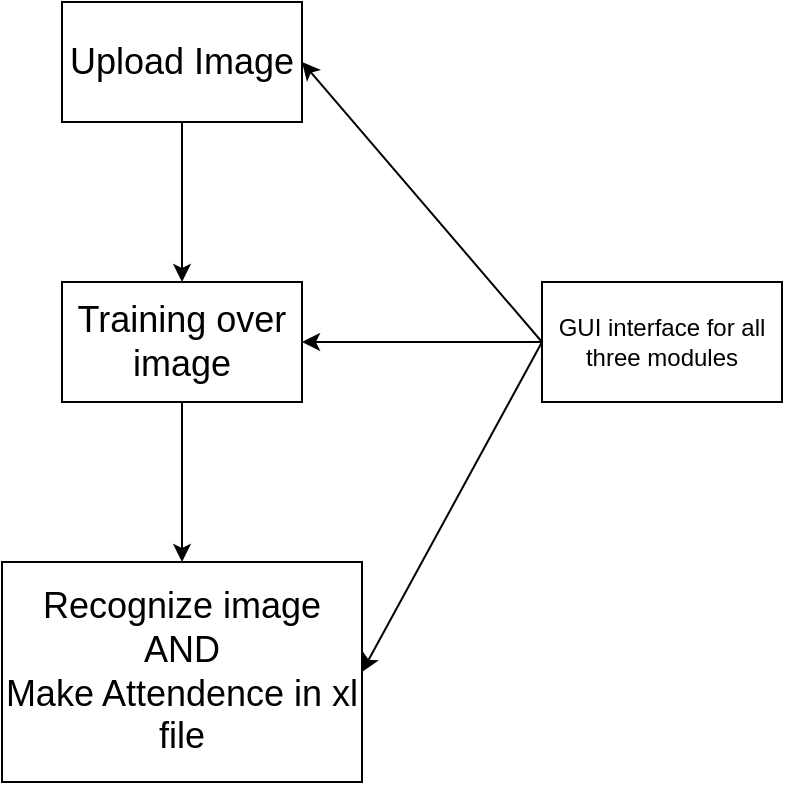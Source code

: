 <mxfile version="13.6.4" type="github">
  <diagram id="DeR9rM6bUBlWCbhCrorO" name="Page-1">
    <mxGraphModel dx="782" dy="507" grid="1" gridSize="10" guides="1" tooltips="1" connect="1" arrows="1" fold="1" page="1" pageScale="1" pageWidth="850" pageHeight="1100" background="none" math="0" shadow="0">
      <root>
        <mxCell id="0" />
        <mxCell id="1" parent="0" />
        <mxCell id="cTkcIqw-YA_uff6Iq8nk-3" value="" style="edgeStyle=orthogonalEdgeStyle;rounded=0;orthogonalLoop=1;jettySize=auto;html=1;" parent="1" source="cTkcIqw-YA_uff6Iq8nk-1" target="cTkcIqw-YA_uff6Iq8nk-2" edge="1">
          <mxGeometry relative="1" as="geometry" />
        </mxCell>
        <mxCell id="cTkcIqw-YA_uff6Iq8nk-1" value="&lt;font style=&quot;font-size: 18px&quot;&gt;Upload Image&lt;/font&gt;" style="rounded=0;whiteSpace=wrap;html=1;" parent="1" vertex="1">
          <mxGeometry x="330" y="60" width="120" height="60" as="geometry" />
        </mxCell>
        <mxCell id="cTkcIqw-YA_uff6Iq8nk-5" value="" style="edgeStyle=orthogonalEdgeStyle;rounded=0;orthogonalLoop=1;jettySize=auto;html=1;" parent="1" source="cTkcIqw-YA_uff6Iq8nk-2" target="cTkcIqw-YA_uff6Iq8nk-4" edge="1">
          <mxGeometry relative="1" as="geometry" />
        </mxCell>
        <mxCell id="cTkcIqw-YA_uff6Iq8nk-2" value="&lt;font style=&quot;font-size: 18px&quot;&gt;Training over image&lt;/font&gt;" style="rounded=0;whiteSpace=wrap;html=1;" parent="1" vertex="1">
          <mxGeometry x="330" y="200" width="120" height="60" as="geometry" />
        </mxCell>
        <mxCell id="cTkcIqw-YA_uff6Iq8nk-4" value="&lt;font style=&quot;font-size: 18px&quot;&gt;Recognize image&lt;br&gt;AND&lt;br&gt;Make Attendence in xl file&lt;br&gt;&lt;/font&gt;" style="rounded=0;whiteSpace=wrap;html=1;" parent="1" vertex="1">
          <mxGeometry x="300" y="340" width="180" height="110" as="geometry" />
        </mxCell>
        <mxCell id="-W4_l4ZXTa86B3cA8AKG-1" value="GUI interface for all three modules" style="rounded=0;whiteSpace=wrap;html=1;" parent="1" vertex="1">
          <mxGeometry x="570" y="200" width="120" height="60" as="geometry" />
        </mxCell>
        <mxCell id="-W4_l4ZXTa86B3cA8AKG-2" value="" style="endArrow=classic;html=1;exitX=0;exitY=0.5;exitDx=0;exitDy=0;entryX=1;entryY=0.5;entryDx=0;entryDy=0;" parent="1" source="-W4_l4ZXTa86B3cA8AKG-1" target="cTkcIqw-YA_uff6Iq8nk-1" edge="1">
          <mxGeometry width="50" height="50" relative="1" as="geometry">
            <mxPoint x="530" y="140" as="sourcePoint" />
            <mxPoint x="580" y="90" as="targetPoint" />
          </mxGeometry>
        </mxCell>
        <mxCell id="-W4_l4ZXTa86B3cA8AKG-3" value="" style="endArrow=classic;html=1;exitX=0;exitY=0.5;exitDx=0;exitDy=0;entryX=1;entryY=0.5;entryDx=0;entryDy=0;" parent="1" source="-W4_l4ZXTa86B3cA8AKG-1" target="cTkcIqw-YA_uff6Iq8nk-2" edge="1">
          <mxGeometry width="50" height="50" relative="1" as="geometry">
            <mxPoint x="520" y="330" as="sourcePoint" />
            <mxPoint x="570" y="280" as="targetPoint" />
          </mxGeometry>
        </mxCell>
        <mxCell id="-W4_l4ZXTa86B3cA8AKG-4" value="" style="endArrow=classic;html=1;entryX=1;entryY=0.5;entryDx=0;entryDy=0;" parent="1" target="cTkcIqw-YA_uff6Iq8nk-4" edge="1">
          <mxGeometry width="50" height="50" relative="1" as="geometry">
            <mxPoint x="570" y="230" as="sourcePoint" />
            <mxPoint x="570" y="310" as="targetPoint" />
          </mxGeometry>
        </mxCell>
      </root>
    </mxGraphModel>
  </diagram>
</mxfile>
